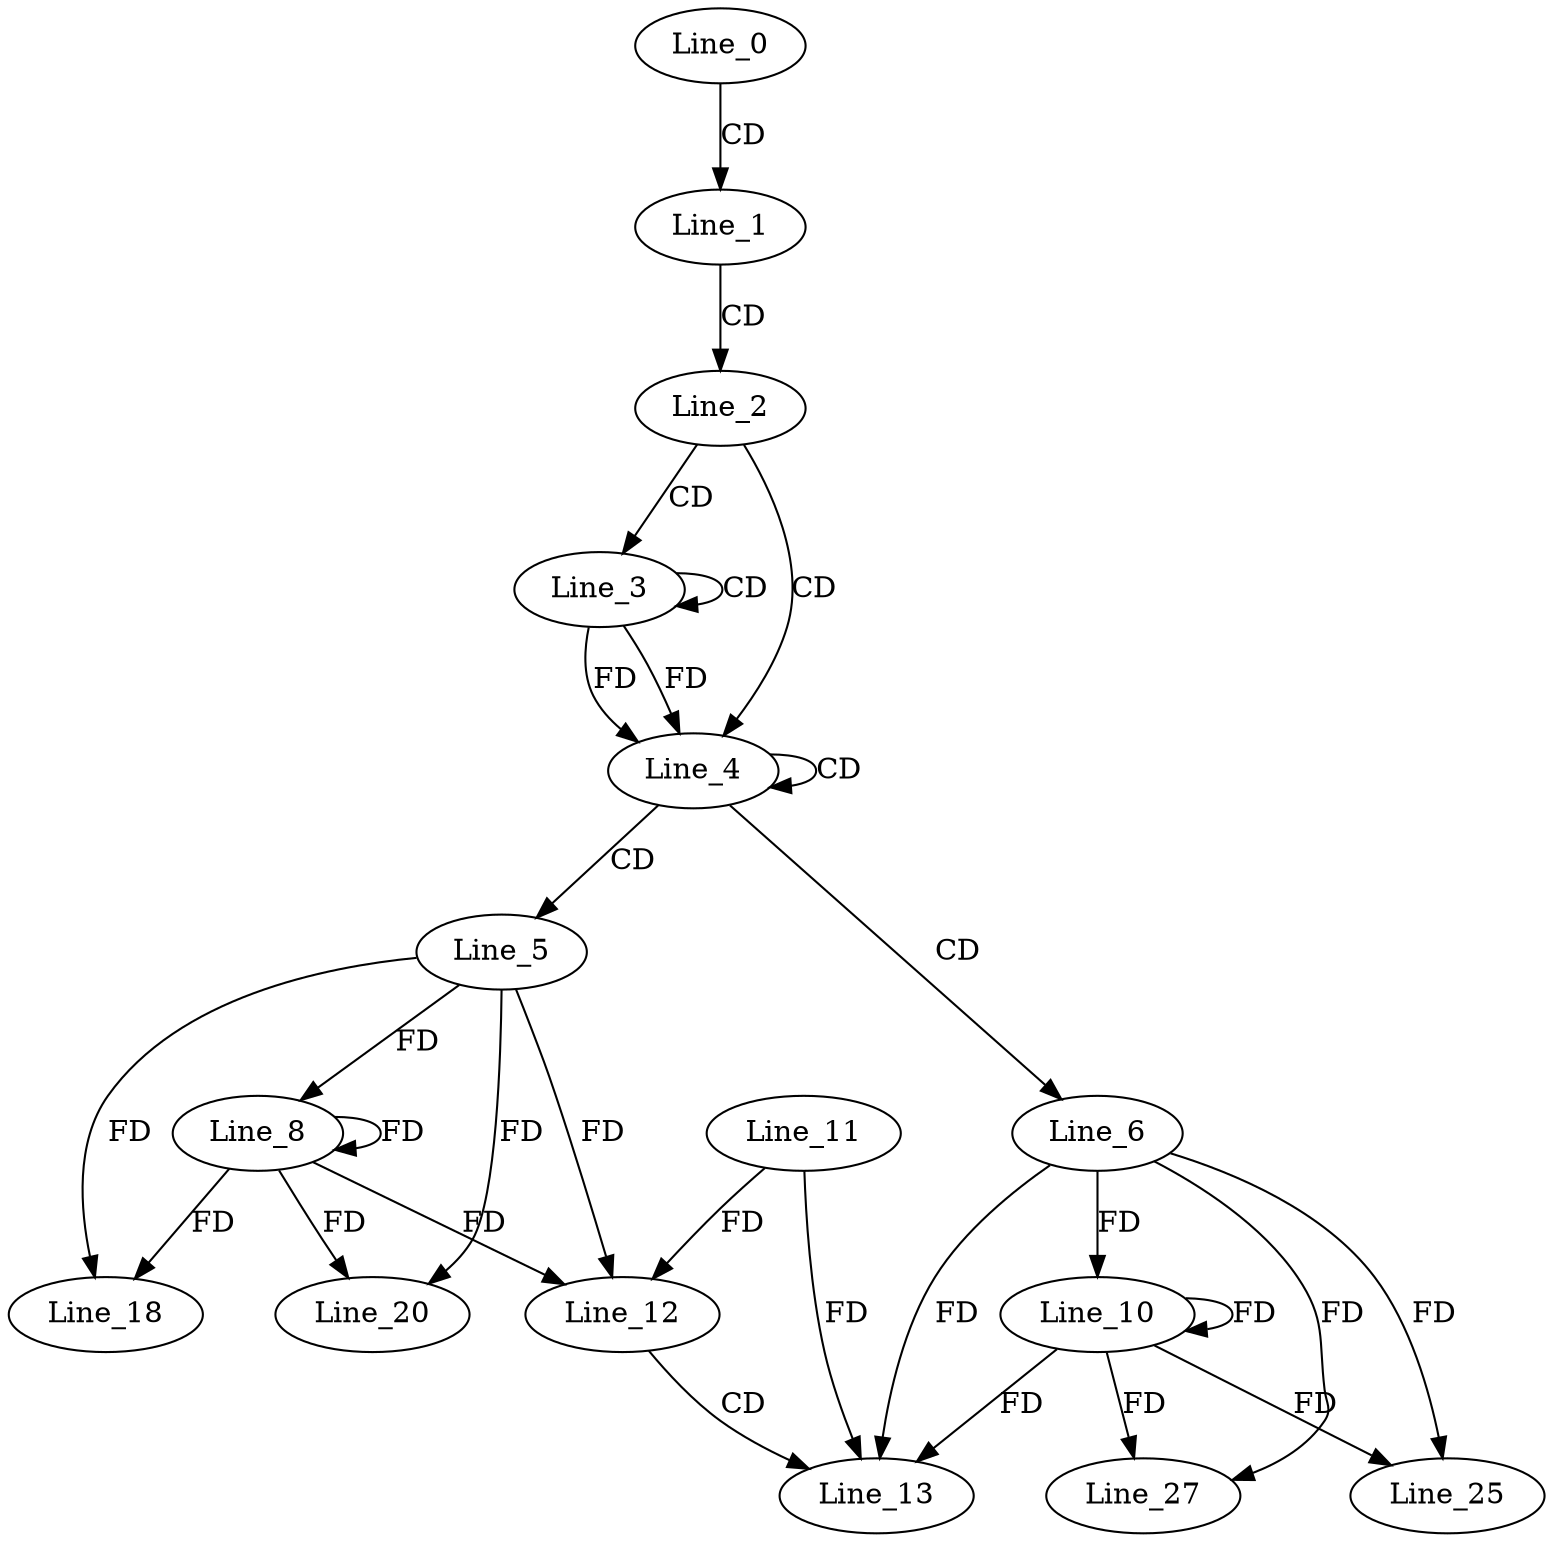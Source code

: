 digraph G {
  Line_0;
  Line_1;
  Line_2;
  Line_3;
  Line_3;
  Line_4;
  Line_4;
  Line_5;
  Line_6;
  Line_8;
  Line_10;
  Line_12;
  Line_11;
  Line_12;
  Line_13;
  Line_18;
  Line_20;
  Line_25;
  Line_27;
  Line_0 -> Line_1 [ label="CD" ];
  Line_1 -> Line_2 [ label="CD" ];
  Line_2 -> Line_3 [ label="CD" ];
  Line_3 -> Line_3 [ label="CD" ];
  Line_2 -> Line_4 [ label="CD" ];
  Line_3 -> Line_4 [ label="FD" ];
  Line_4 -> Line_4 [ label="CD" ];
  Line_3 -> Line_4 [ label="FD" ];
  Line_4 -> Line_5 [ label="CD" ];
  Line_4 -> Line_6 [ label="CD" ];
  Line_5 -> Line_8 [ label="FD" ];
  Line_8 -> Line_8 [ label="FD" ];
  Line_6 -> Line_10 [ label="FD" ];
  Line_10 -> Line_10 [ label="FD" ];
  Line_5 -> Line_12 [ label="FD" ];
  Line_8 -> Line_12 [ label="FD" ];
  Line_11 -> Line_12 [ label="FD" ];
  Line_12 -> Line_13 [ label="CD" ];
  Line_6 -> Line_13 [ label="FD" ];
  Line_10 -> Line_13 [ label="FD" ];
  Line_11 -> Line_13 [ label="FD" ];
  Line_5 -> Line_18 [ label="FD" ];
  Line_8 -> Line_18 [ label="FD" ];
  Line_5 -> Line_20 [ label="FD" ];
  Line_8 -> Line_20 [ label="FD" ];
  Line_6 -> Line_25 [ label="FD" ];
  Line_10 -> Line_25 [ label="FD" ];
  Line_6 -> Line_27 [ label="FD" ];
  Line_10 -> Line_27 [ label="FD" ];
}
